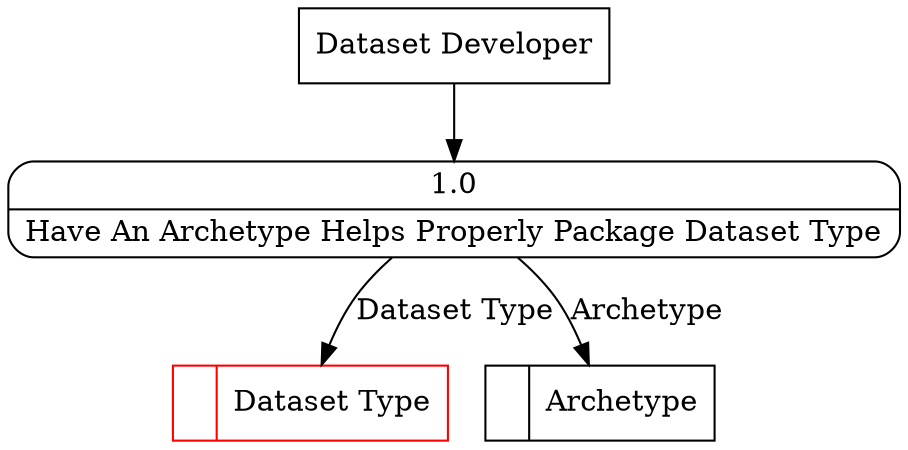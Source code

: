 digraph dfd2{ 
node[shape=record]
200 [label="<f0>  |<f1> Dataset Type " color=red];
201 [label="<f0>  |<f1> Archetype " ];
202 [label="Dataset Developer" shape=box];
203 [label="{<f0> 1.0|<f1> Have An Archetype Helps Properly Package Dataset Type }" shape=Mrecord];
202 -> 203
203 -> 201 [label="Archetype"]
203 -> 200 [label="Dataset Type"]
}